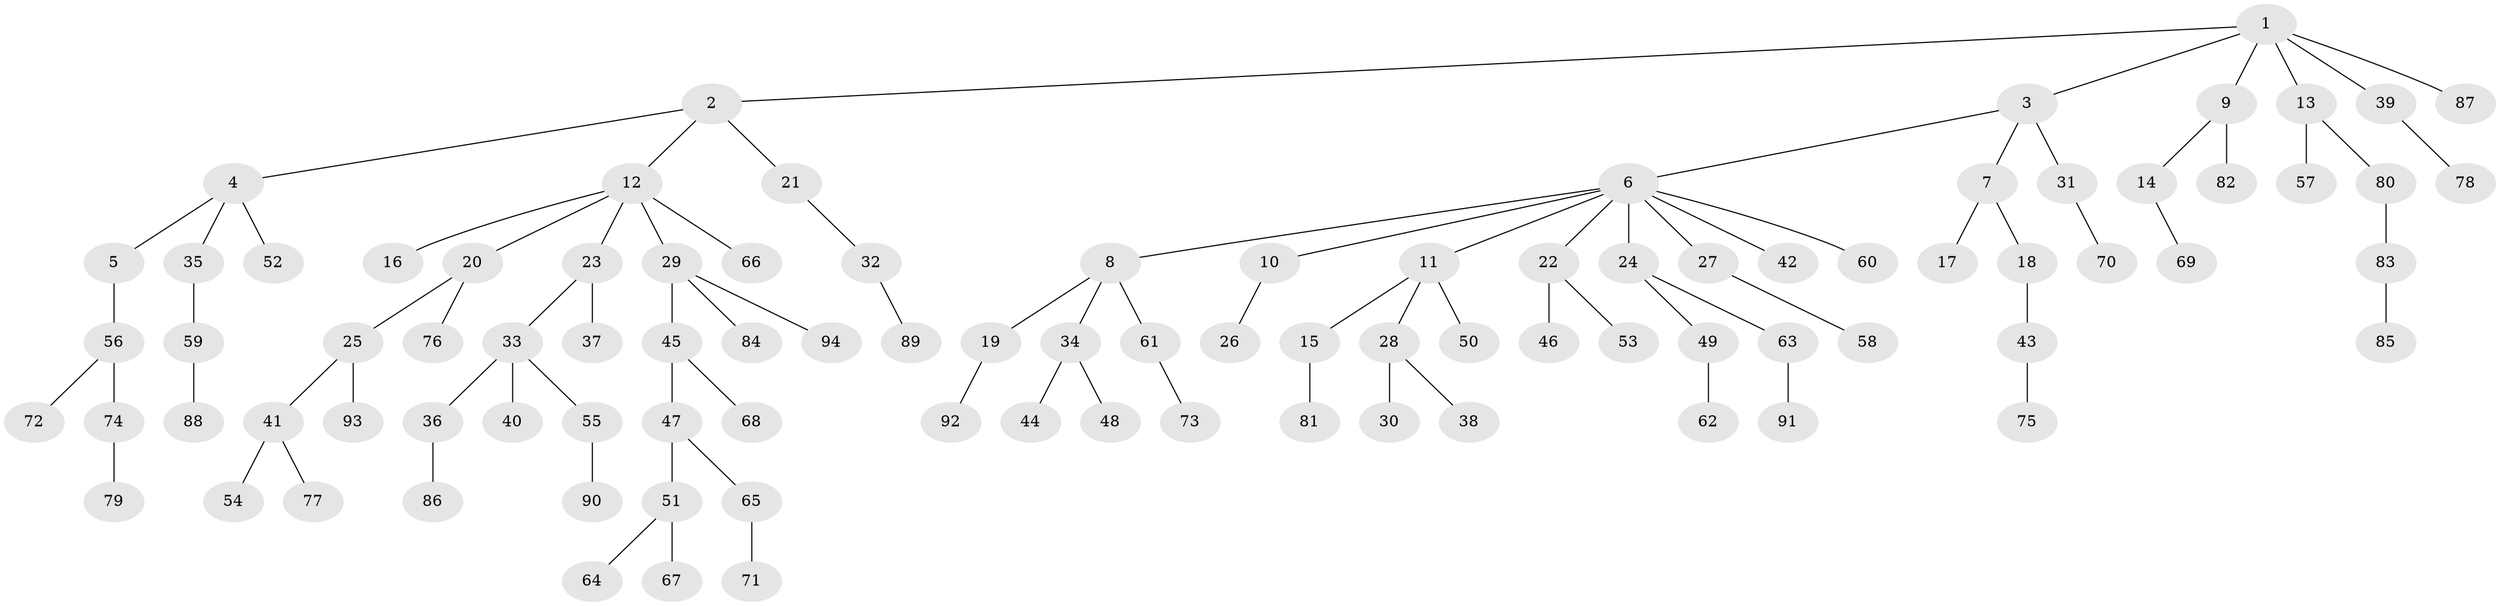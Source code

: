 // Generated by graph-tools (version 1.1) at 2025/37/03/09/25 02:37:05]
// undirected, 94 vertices, 93 edges
graph export_dot {
graph [start="1"]
  node [color=gray90,style=filled];
  1;
  2;
  3;
  4;
  5;
  6;
  7;
  8;
  9;
  10;
  11;
  12;
  13;
  14;
  15;
  16;
  17;
  18;
  19;
  20;
  21;
  22;
  23;
  24;
  25;
  26;
  27;
  28;
  29;
  30;
  31;
  32;
  33;
  34;
  35;
  36;
  37;
  38;
  39;
  40;
  41;
  42;
  43;
  44;
  45;
  46;
  47;
  48;
  49;
  50;
  51;
  52;
  53;
  54;
  55;
  56;
  57;
  58;
  59;
  60;
  61;
  62;
  63;
  64;
  65;
  66;
  67;
  68;
  69;
  70;
  71;
  72;
  73;
  74;
  75;
  76;
  77;
  78;
  79;
  80;
  81;
  82;
  83;
  84;
  85;
  86;
  87;
  88;
  89;
  90;
  91;
  92;
  93;
  94;
  1 -- 2;
  1 -- 3;
  1 -- 9;
  1 -- 13;
  1 -- 39;
  1 -- 87;
  2 -- 4;
  2 -- 12;
  2 -- 21;
  3 -- 6;
  3 -- 7;
  3 -- 31;
  4 -- 5;
  4 -- 35;
  4 -- 52;
  5 -- 56;
  6 -- 8;
  6 -- 10;
  6 -- 11;
  6 -- 22;
  6 -- 24;
  6 -- 27;
  6 -- 42;
  6 -- 60;
  7 -- 17;
  7 -- 18;
  8 -- 19;
  8 -- 34;
  8 -- 61;
  9 -- 14;
  9 -- 82;
  10 -- 26;
  11 -- 15;
  11 -- 28;
  11 -- 50;
  12 -- 16;
  12 -- 20;
  12 -- 23;
  12 -- 29;
  12 -- 66;
  13 -- 57;
  13 -- 80;
  14 -- 69;
  15 -- 81;
  18 -- 43;
  19 -- 92;
  20 -- 25;
  20 -- 76;
  21 -- 32;
  22 -- 46;
  22 -- 53;
  23 -- 33;
  23 -- 37;
  24 -- 49;
  24 -- 63;
  25 -- 41;
  25 -- 93;
  27 -- 58;
  28 -- 30;
  28 -- 38;
  29 -- 45;
  29 -- 84;
  29 -- 94;
  31 -- 70;
  32 -- 89;
  33 -- 36;
  33 -- 40;
  33 -- 55;
  34 -- 44;
  34 -- 48;
  35 -- 59;
  36 -- 86;
  39 -- 78;
  41 -- 54;
  41 -- 77;
  43 -- 75;
  45 -- 47;
  45 -- 68;
  47 -- 51;
  47 -- 65;
  49 -- 62;
  51 -- 64;
  51 -- 67;
  55 -- 90;
  56 -- 72;
  56 -- 74;
  59 -- 88;
  61 -- 73;
  63 -- 91;
  65 -- 71;
  74 -- 79;
  80 -- 83;
  83 -- 85;
}
